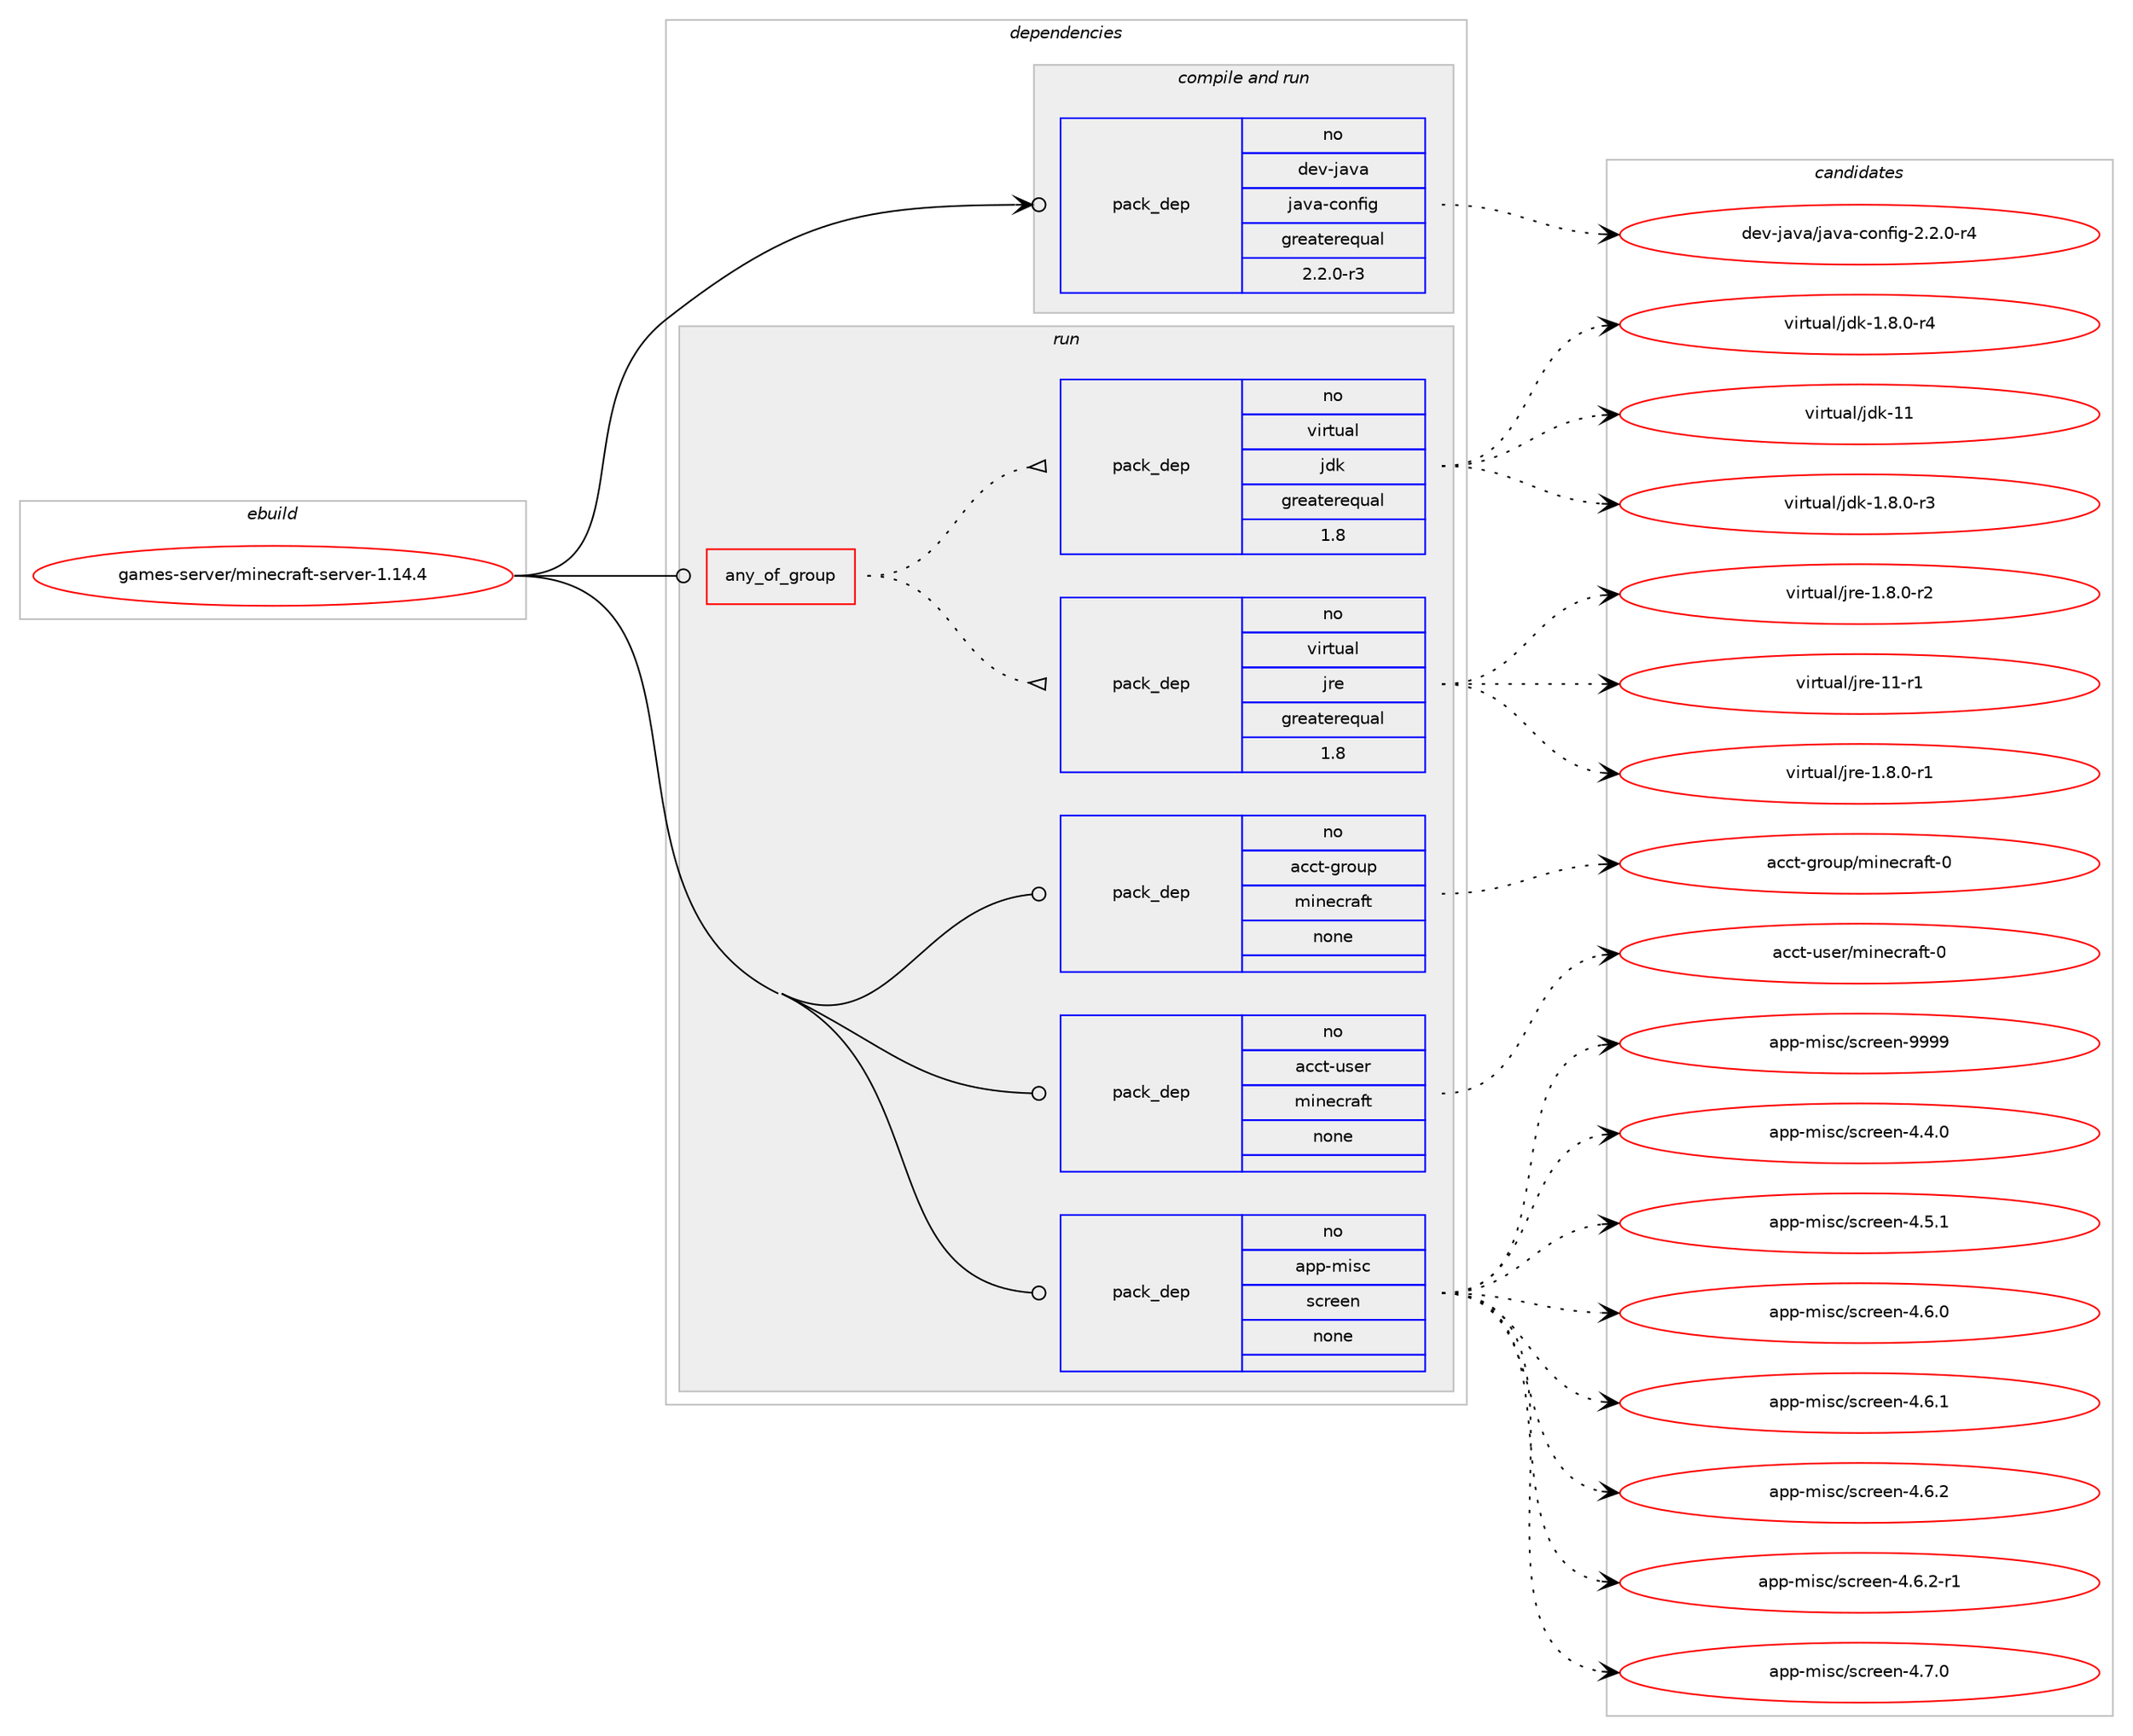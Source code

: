 digraph prolog {

# *************
# Graph options
# *************

newrank=true;
concentrate=true;
compound=true;
graph [rankdir=LR,fontname=Helvetica,fontsize=10,ranksep=1.5];#, ranksep=2.5, nodesep=0.2];
edge  [arrowhead=vee];
node  [fontname=Helvetica,fontsize=10];

# **********
# The ebuild
# **********

subgraph cluster_leftcol {
color=gray;
rank=same;
label=<<i>ebuild</i>>;
id [label="games-server/minecraft-server-1.14.4", color=red, width=4, href="../games-server/minecraft-server-1.14.4.svg"];
}

# ****************
# The dependencies
# ****************

subgraph cluster_midcol {
color=gray;
label=<<i>dependencies</i>>;
subgraph cluster_compile {
fillcolor="#eeeeee";
style=filled;
label=<<i>compile</i>>;
}
subgraph cluster_compileandrun {
fillcolor="#eeeeee";
style=filled;
label=<<i>compile and run</i>>;
subgraph pack545138 {
dependency742792 [label=<<TABLE BORDER="0" CELLBORDER="1" CELLSPACING="0" CELLPADDING="4" WIDTH="220"><TR><TD ROWSPAN="6" CELLPADDING="30">pack_dep</TD></TR><TR><TD WIDTH="110">no</TD></TR><TR><TD>dev-java</TD></TR><TR><TD>java-config</TD></TR><TR><TD>greaterequal</TD></TR><TR><TD>2.2.0-r3</TD></TR></TABLE>>, shape=none, color=blue];
}
id:e -> dependency742792:w [weight=20,style="solid",arrowhead="odotvee"];
}
subgraph cluster_run {
fillcolor="#eeeeee";
style=filled;
label=<<i>run</i>>;
subgraph any12132 {
dependency742793 [label=<<TABLE BORDER="0" CELLBORDER="1" CELLSPACING="0" CELLPADDING="4"><TR><TD CELLPADDING="10">any_of_group</TD></TR></TABLE>>, shape=none, color=red];subgraph pack545139 {
dependency742794 [label=<<TABLE BORDER="0" CELLBORDER="1" CELLSPACING="0" CELLPADDING="4" WIDTH="220"><TR><TD ROWSPAN="6" CELLPADDING="30">pack_dep</TD></TR><TR><TD WIDTH="110">no</TD></TR><TR><TD>virtual</TD></TR><TR><TD>jre</TD></TR><TR><TD>greaterequal</TD></TR><TR><TD>1.8</TD></TR></TABLE>>, shape=none, color=blue];
}
dependency742793:e -> dependency742794:w [weight=20,style="dotted",arrowhead="oinv"];
subgraph pack545140 {
dependency742795 [label=<<TABLE BORDER="0" CELLBORDER="1" CELLSPACING="0" CELLPADDING="4" WIDTH="220"><TR><TD ROWSPAN="6" CELLPADDING="30">pack_dep</TD></TR><TR><TD WIDTH="110">no</TD></TR><TR><TD>virtual</TD></TR><TR><TD>jdk</TD></TR><TR><TD>greaterequal</TD></TR><TR><TD>1.8</TD></TR></TABLE>>, shape=none, color=blue];
}
dependency742793:e -> dependency742795:w [weight=20,style="dotted",arrowhead="oinv"];
}
id:e -> dependency742793:w [weight=20,style="solid",arrowhead="odot"];
subgraph pack545141 {
dependency742796 [label=<<TABLE BORDER="0" CELLBORDER="1" CELLSPACING="0" CELLPADDING="4" WIDTH="220"><TR><TD ROWSPAN="6" CELLPADDING="30">pack_dep</TD></TR><TR><TD WIDTH="110">no</TD></TR><TR><TD>acct-group</TD></TR><TR><TD>minecraft</TD></TR><TR><TD>none</TD></TR><TR><TD></TD></TR></TABLE>>, shape=none, color=blue];
}
id:e -> dependency742796:w [weight=20,style="solid",arrowhead="odot"];
subgraph pack545142 {
dependency742797 [label=<<TABLE BORDER="0" CELLBORDER="1" CELLSPACING="0" CELLPADDING="4" WIDTH="220"><TR><TD ROWSPAN="6" CELLPADDING="30">pack_dep</TD></TR><TR><TD WIDTH="110">no</TD></TR><TR><TD>acct-user</TD></TR><TR><TD>minecraft</TD></TR><TR><TD>none</TD></TR><TR><TD></TD></TR></TABLE>>, shape=none, color=blue];
}
id:e -> dependency742797:w [weight=20,style="solid",arrowhead="odot"];
subgraph pack545143 {
dependency742798 [label=<<TABLE BORDER="0" CELLBORDER="1" CELLSPACING="0" CELLPADDING="4" WIDTH="220"><TR><TD ROWSPAN="6" CELLPADDING="30">pack_dep</TD></TR><TR><TD WIDTH="110">no</TD></TR><TR><TD>app-misc</TD></TR><TR><TD>screen</TD></TR><TR><TD>none</TD></TR><TR><TD></TD></TR></TABLE>>, shape=none, color=blue];
}
id:e -> dependency742798:w [weight=20,style="solid",arrowhead="odot"];
}
}

# **************
# The candidates
# **************

subgraph cluster_choices {
rank=same;
color=gray;
label=<<i>candidates</i>>;

subgraph choice545138 {
color=black;
nodesep=1;
choice10010111845106971189747106971189745991111101021051034550465046484511452 [label="dev-java/java-config-2.2.0-r4", color=red, width=4,href="../dev-java/java-config-2.2.0-r4.svg"];
dependency742792:e -> choice10010111845106971189747106971189745991111101021051034550465046484511452:w [style=dotted,weight="100"];
}
subgraph choice545139 {
color=black;
nodesep=1;
choice11810511411611797108471061141014549465646484511449 [label="virtual/jre-1.8.0-r1", color=red, width=4,href="../virtual/jre-1.8.0-r1.svg"];
choice11810511411611797108471061141014549465646484511450 [label="virtual/jre-1.8.0-r2", color=red, width=4,href="../virtual/jre-1.8.0-r2.svg"];
choice11810511411611797108471061141014549494511449 [label="virtual/jre-11-r1", color=red, width=4,href="../virtual/jre-11-r1.svg"];
dependency742794:e -> choice11810511411611797108471061141014549465646484511449:w [style=dotted,weight="100"];
dependency742794:e -> choice11810511411611797108471061141014549465646484511450:w [style=dotted,weight="100"];
dependency742794:e -> choice11810511411611797108471061141014549494511449:w [style=dotted,weight="100"];
}
subgraph choice545140 {
color=black;
nodesep=1;
choice11810511411611797108471061001074549465646484511451 [label="virtual/jdk-1.8.0-r3", color=red, width=4,href="../virtual/jdk-1.8.0-r3.svg"];
choice11810511411611797108471061001074549465646484511452 [label="virtual/jdk-1.8.0-r4", color=red, width=4,href="../virtual/jdk-1.8.0-r4.svg"];
choice1181051141161179710847106100107454949 [label="virtual/jdk-11", color=red, width=4,href="../virtual/jdk-11.svg"];
dependency742795:e -> choice11810511411611797108471061001074549465646484511451:w [style=dotted,weight="100"];
dependency742795:e -> choice11810511411611797108471061001074549465646484511452:w [style=dotted,weight="100"];
dependency742795:e -> choice1181051141161179710847106100107454949:w [style=dotted,weight="100"];
}
subgraph choice545141 {
color=black;
nodesep=1;
choice979999116451031141111171124710910511010199114971021164548 [label="acct-group/minecraft-0", color=red, width=4,href="../acct-group/minecraft-0.svg"];
dependency742796:e -> choice979999116451031141111171124710910511010199114971021164548:w [style=dotted,weight="100"];
}
subgraph choice545142 {
color=black;
nodesep=1;
choice979999116451171151011144710910511010199114971021164548 [label="acct-user/minecraft-0", color=red, width=4,href="../acct-user/minecraft-0.svg"];
dependency742797:e -> choice979999116451171151011144710910511010199114971021164548:w [style=dotted,weight="100"];
}
subgraph choice545143 {
color=black;
nodesep=1;
choice9711211245109105115994711599114101101110455246524648 [label="app-misc/screen-4.4.0", color=red, width=4,href="../app-misc/screen-4.4.0.svg"];
choice9711211245109105115994711599114101101110455246534649 [label="app-misc/screen-4.5.1", color=red, width=4,href="../app-misc/screen-4.5.1.svg"];
choice9711211245109105115994711599114101101110455246544648 [label="app-misc/screen-4.6.0", color=red, width=4,href="../app-misc/screen-4.6.0.svg"];
choice9711211245109105115994711599114101101110455246544649 [label="app-misc/screen-4.6.1", color=red, width=4,href="../app-misc/screen-4.6.1.svg"];
choice9711211245109105115994711599114101101110455246544650 [label="app-misc/screen-4.6.2", color=red, width=4,href="../app-misc/screen-4.6.2.svg"];
choice97112112451091051159947115991141011011104552465446504511449 [label="app-misc/screen-4.6.2-r1", color=red, width=4,href="../app-misc/screen-4.6.2-r1.svg"];
choice9711211245109105115994711599114101101110455246554648 [label="app-misc/screen-4.7.0", color=red, width=4,href="../app-misc/screen-4.7.0.svg"];
choice97112112451091051159947115991141011011104557575757 [label="app-misc/screen-9999", color=red, width=4,href="../app-misc/screen-9999.svg"];
dependency742798:e -> choice9711211245109105115994711599114101101110455246524648:w [style=dotted,weight="100"];
dependency742798:e -> choice9711211245109105115994711599114101101110455246534649:w [style=dotted,weight="100"];
dependency742798:e -> choice9711211245109105115994711599114101101110455246544648:w [style=dotted,weight="100"];
dependency742798:e -> choice9711211245109105115994711599114101101110455246544649:w [style=dotted,weight="100"];
dependency742798:e -> choice9711211245109105115994711599114101101110455246544650:w [style=dotted,weight="100"];
dependency742798:e -> choice97112112451091051159947115991141011011104552465446504511449:w [style=dotted,weight="100"];
dependency742798:e -> choice9711211245109105115994711599114101101110455246554648:w [style=dotted,weight="100"];
dependency742798:e -> choice97112112451091051159947115991141011011104557575757:w [style=dotted,weight="100"];
}
}

}

